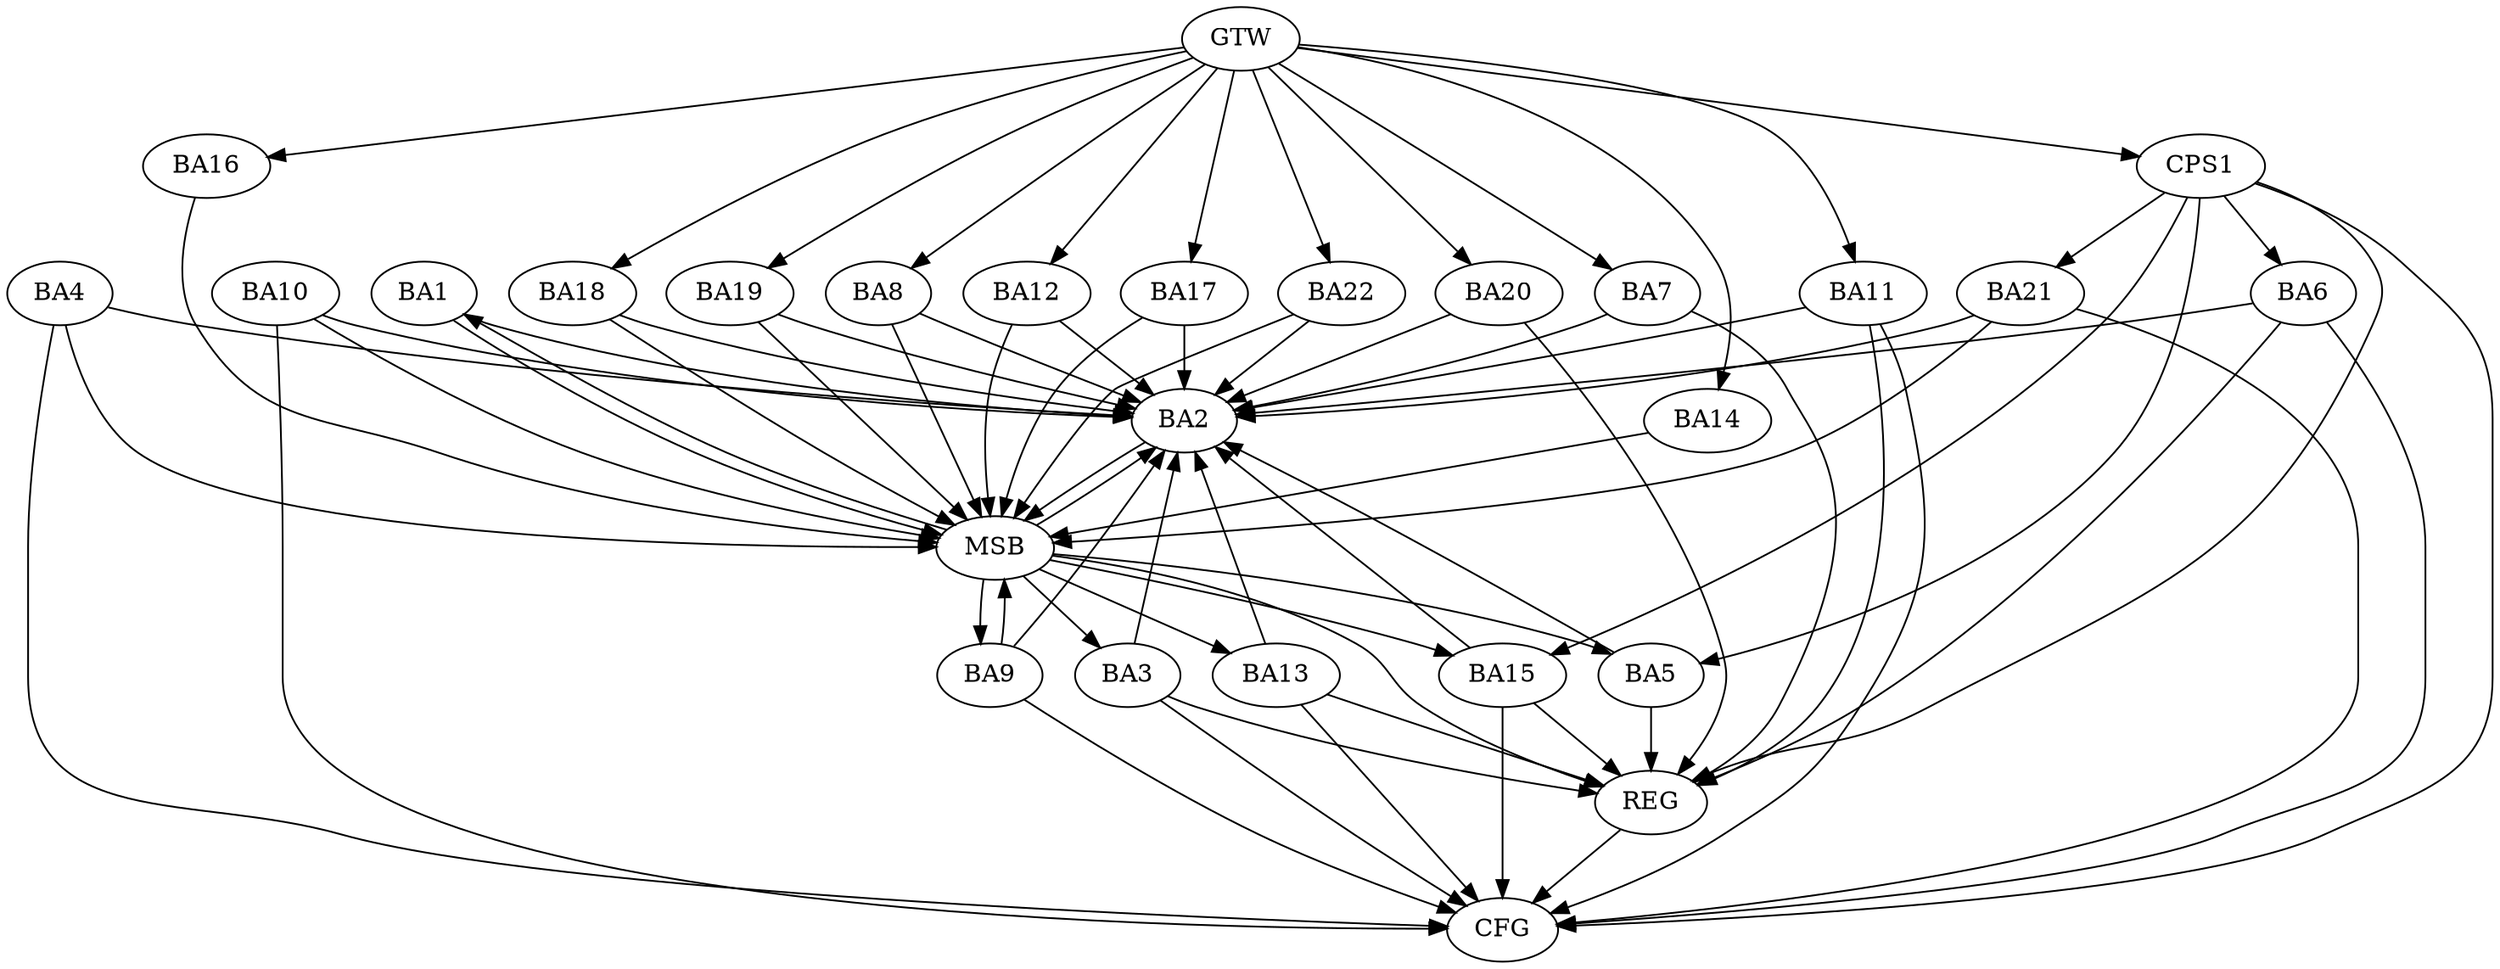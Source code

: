 strict digraph G {
  BA1 [ label="BA1" ];
  BA2 [ label="BA2" ];
  BA3 [ label="BA3" ];
  BA4 [ label="BA4" ];
  BA5 [ label="BA5" ];
  BA6 [ label="BA6" ];
  BA7 [ label="BA7" ];
  BA8 [ label="BA8" ];
  BA9 [ label="BA9" ];
  BA10 [ label="BA10" ];
  BA11 [ label="BA11" ];
  BA12 [ label="BA12" ];
  BA13 [ label="BA13" ];
  BA14 [ label="BA14" ];
  BA15 [ label="BA15" ];
  BA16 [ label="BA16" ];
  BA17 [ label="BA17" ];
  BA18 [ label="BA18" ];
  BA19 [ label="BA19" ];
  BA20 [ label="BA20" ];
  BA21 [ label="BA21" ];
  BA22 [ label="BA22" ];
  CPS1 [ label="CPS1" ];
  GTW [ label="GTW" ];
  REG [ label="REG" ];
  MSB [ label="MSB" ];
  CFG [ label="CFG" ];
  BA3 -> BA2;
  BA7 -> BA2;
  BA13 -> BA2;
  CPS1 -> BA5;
  CPS1 -> BA15;
  CPS1 -> BA21;
  CPS1 -> BA6;
  GTW -> BA7;
  GTW -> BA8;
  GTW -> BA11;
  GTW -> BA12;
  GTW -> BA14;
  GTW -> BA16;
  GTW -> BA17;
  GTW -> BA18;
  GTW -> BA19;
  GTW -> BA20;
  GTW -> BA22;
  GTW -> CPS1;
  BA3 -> REG;
  BA5 -> REG;
  BA6 -> REG;
  BA7 -> REG;
  BA11 -> REG;
  BA13 -> REG;
  BA15 -> REG;
  BA20 -> REG;
  CPS1 -> REG;
  BA1 -> MSB;
  MSB -> BA2;
  MSB -> REG;
  BA2 -> MSB;
  MSB -> BA1;
  BA4 -> MSB;
  BA8 -> MSB;
  MSB -> BA3;
  BA9 -> MSB;
  BA10 -> MSB;
  MSB -> BA5;
  BA12 -> MSB;
  MSB -> BA9;
  BA14 -> MSB;
  BA16 -> MSB;
  BA17 -> MSB;
  MSB -> BA13;
  BA18 -> MSB;
  BA19 -> MSB;
  MSB -> BA15;
  BA21 -> MSB;
  BA22 -> MSB;
  BA15 -> CFG;
  BA21 -> CFG;
  BA11 -> CFG;
  BA3 -> CFG;
  CPS1 -> CFG;
  BA4 -> CFG;
  BA13 -> CFG;
  BA10 -> CFG;
  BA9 -> CFG;
  BA6 -> CFG;
  REG -> CFG;
  BA4 -> BA2;
  BA20 -> BA2;
  BA15 -> BA2;
  BA5 -> BA2;
  BA9 -> BA2;
  BA21 -> BA2;
  BA17 -> BA2;
  BA11 -> BA2;
  BA12 -> BA2;
  BA22 -> BA2;
  BA10 -> BA2;
  BA19 -> BA2;
  BA6 -> BA2;
  BA18 -> BA2;
  BA8 -> BA2;
  BA1 -> BA2;
}
